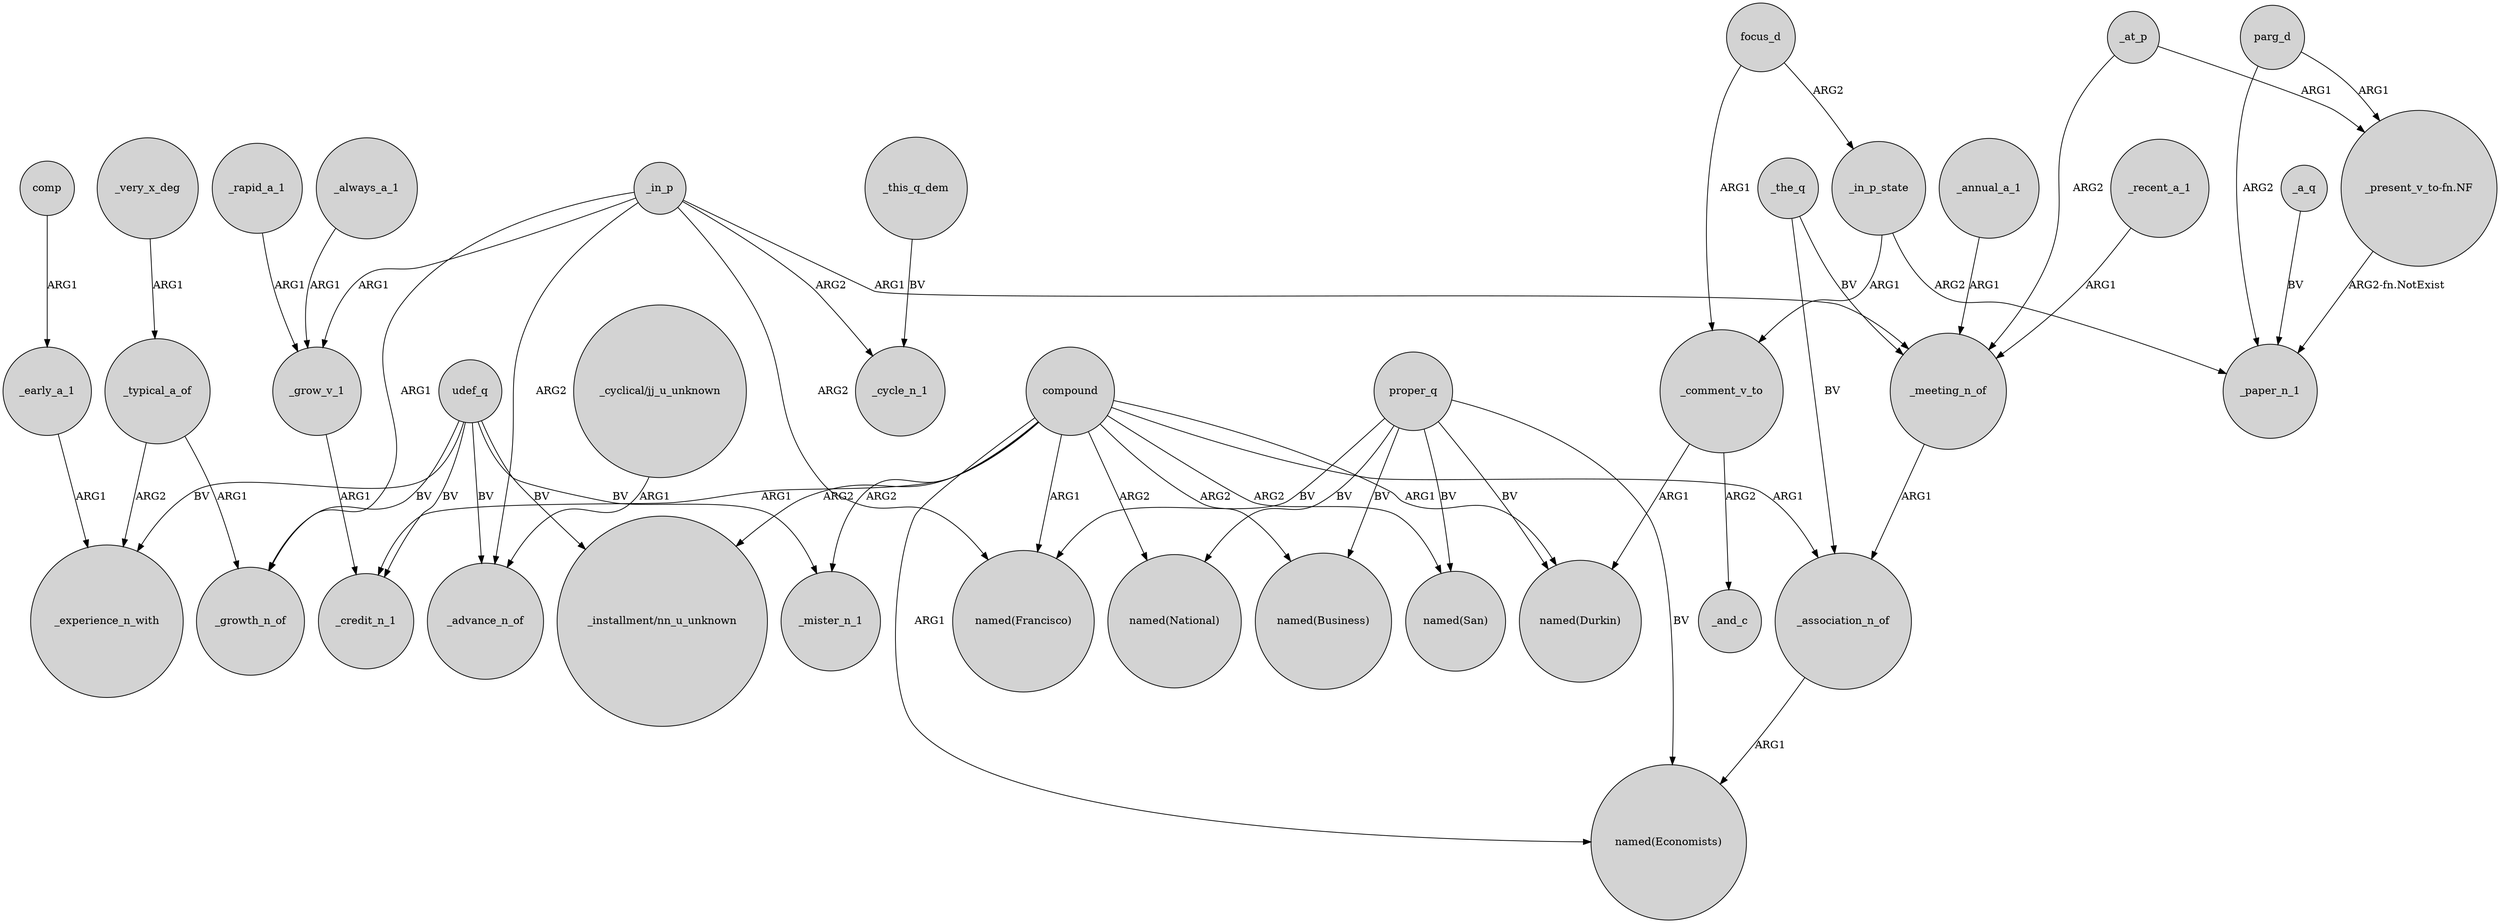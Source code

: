 digraph {
	node [shape=circle style=filled]
	compound -> "named(Durkin)" [label=ARG1]
	udef_q -> _advance_n_of [label=BV]
	_early_a_1 -> _experience_n_with [label=ARG1]
	_in_p -> _meeting_n_of [label=ARG1]
	proper_q -> "named(Francisco)" [label=BV]
	_typical_a_of -> _growth_n_of [label=ARG1]
	compound -> "named(San)" [label=ARG2]
	udef_q -> _credit_n_1 [label=BV]
	_comment_v_to -> _and_c [label=ARG2]
	proper_q -> "named(Business)" [label=BV]
	udef_q -> _experience_n_with [label=BV]
	_the_q -> _meeting_n_of [label=BV]
	_annual_a_1 -> _meeting_n_of [label=ARG1]
	compound -> _mister_n_1 [label=ARG2]
	focus_d -> _in_p_state [label=ARG2]
	_in_p_state -> _comment_v_to [label=ARG1]
	_comment_v_to -> "named(Durkin)" [label=ARG1]
	udef_q -> _mister_n_1 [label=BV]
	_meeting_n_of -> _association_n_of [label=ARG1]
	_at_p -> "_present_v_to-fn.NF" [label=ARG1]
	compound -> "_installment/nn_u_unknown" [label=ARG2]
	_this_q_dem -> _cycle_n_1 [label=BV]
	proper_q -> "named(Economists)" [label=BV]
	_in_p -> _grow_v_1 [label=ARG1]
	_typical_a_of -> _experience_n_with [label=ARG2]
	parg_d -> _paper_n_1 [label=ARG2]
	_recent_a_1 -> _meeting_n_of [label=ARG1]
	_grow_v_1 -> _credit_n_1 [label=ARG1]
	comp -> _early_a_1 [label=ARG1]
	_association_n_of -> "named(Economists)" [label=ARG1]
	_always_a_1 -> _grow_v_1 [label=ARG1]
	_at_p -> _meeting_n_of [label=ARG2]
	compound -> "named(National)" [label=ARG2]
	udef_q -> "_installment/nn_u_unknown" [label=BV]
	focus_d -> _comment_v_to [label=ARG1]
	compound -> _credit_n_1 [label=ARG1]
	_in_p -> "named(Francisco)" [label=ARG2]
	_in_p -> _advance_n_of [label=ARG2]
	_the_q -> _association_n_of [label=BV]
	compound -> "named(Francisco)" [label=ARG1]
	_a_q -> _paper_n_1 [label=BV]
	parg_d -> "_present_v_to-fn.NF" [label=ARG1]
	_in_p -> _growth_n_of [label=ARG1]
	proper_q -> "named(Durkin)" [label=BV]
	proper_q -> "named(National)" [label=BV]
	proper_q -> "named(San)" [label=BV]
	compound -> "named(Economists)" [label=ARG1]
	_very_x_deg -> _typical_a_of [label=ARG1]
	compound -> "named(Business)" [label=ARG2]
	_in_p_state -> _paper_n_1 [label=ARG2]
	udef_q -> _growth_n_of [label=BV]
	compound -> _association_n_of [label=ARG1]
	_rapid_a_1 -> _grow_v_1 [label=ARG1]
	_in_p -> _cycle_n_1 [label=ARG2]
	"_cyclical/jj_u_unknown" -> _advance_n_of [label=ARG1]
	"_present_v_to-fn.NF" -> _paper_n_1 [label="ARG2-fn.NotExist"]
}

